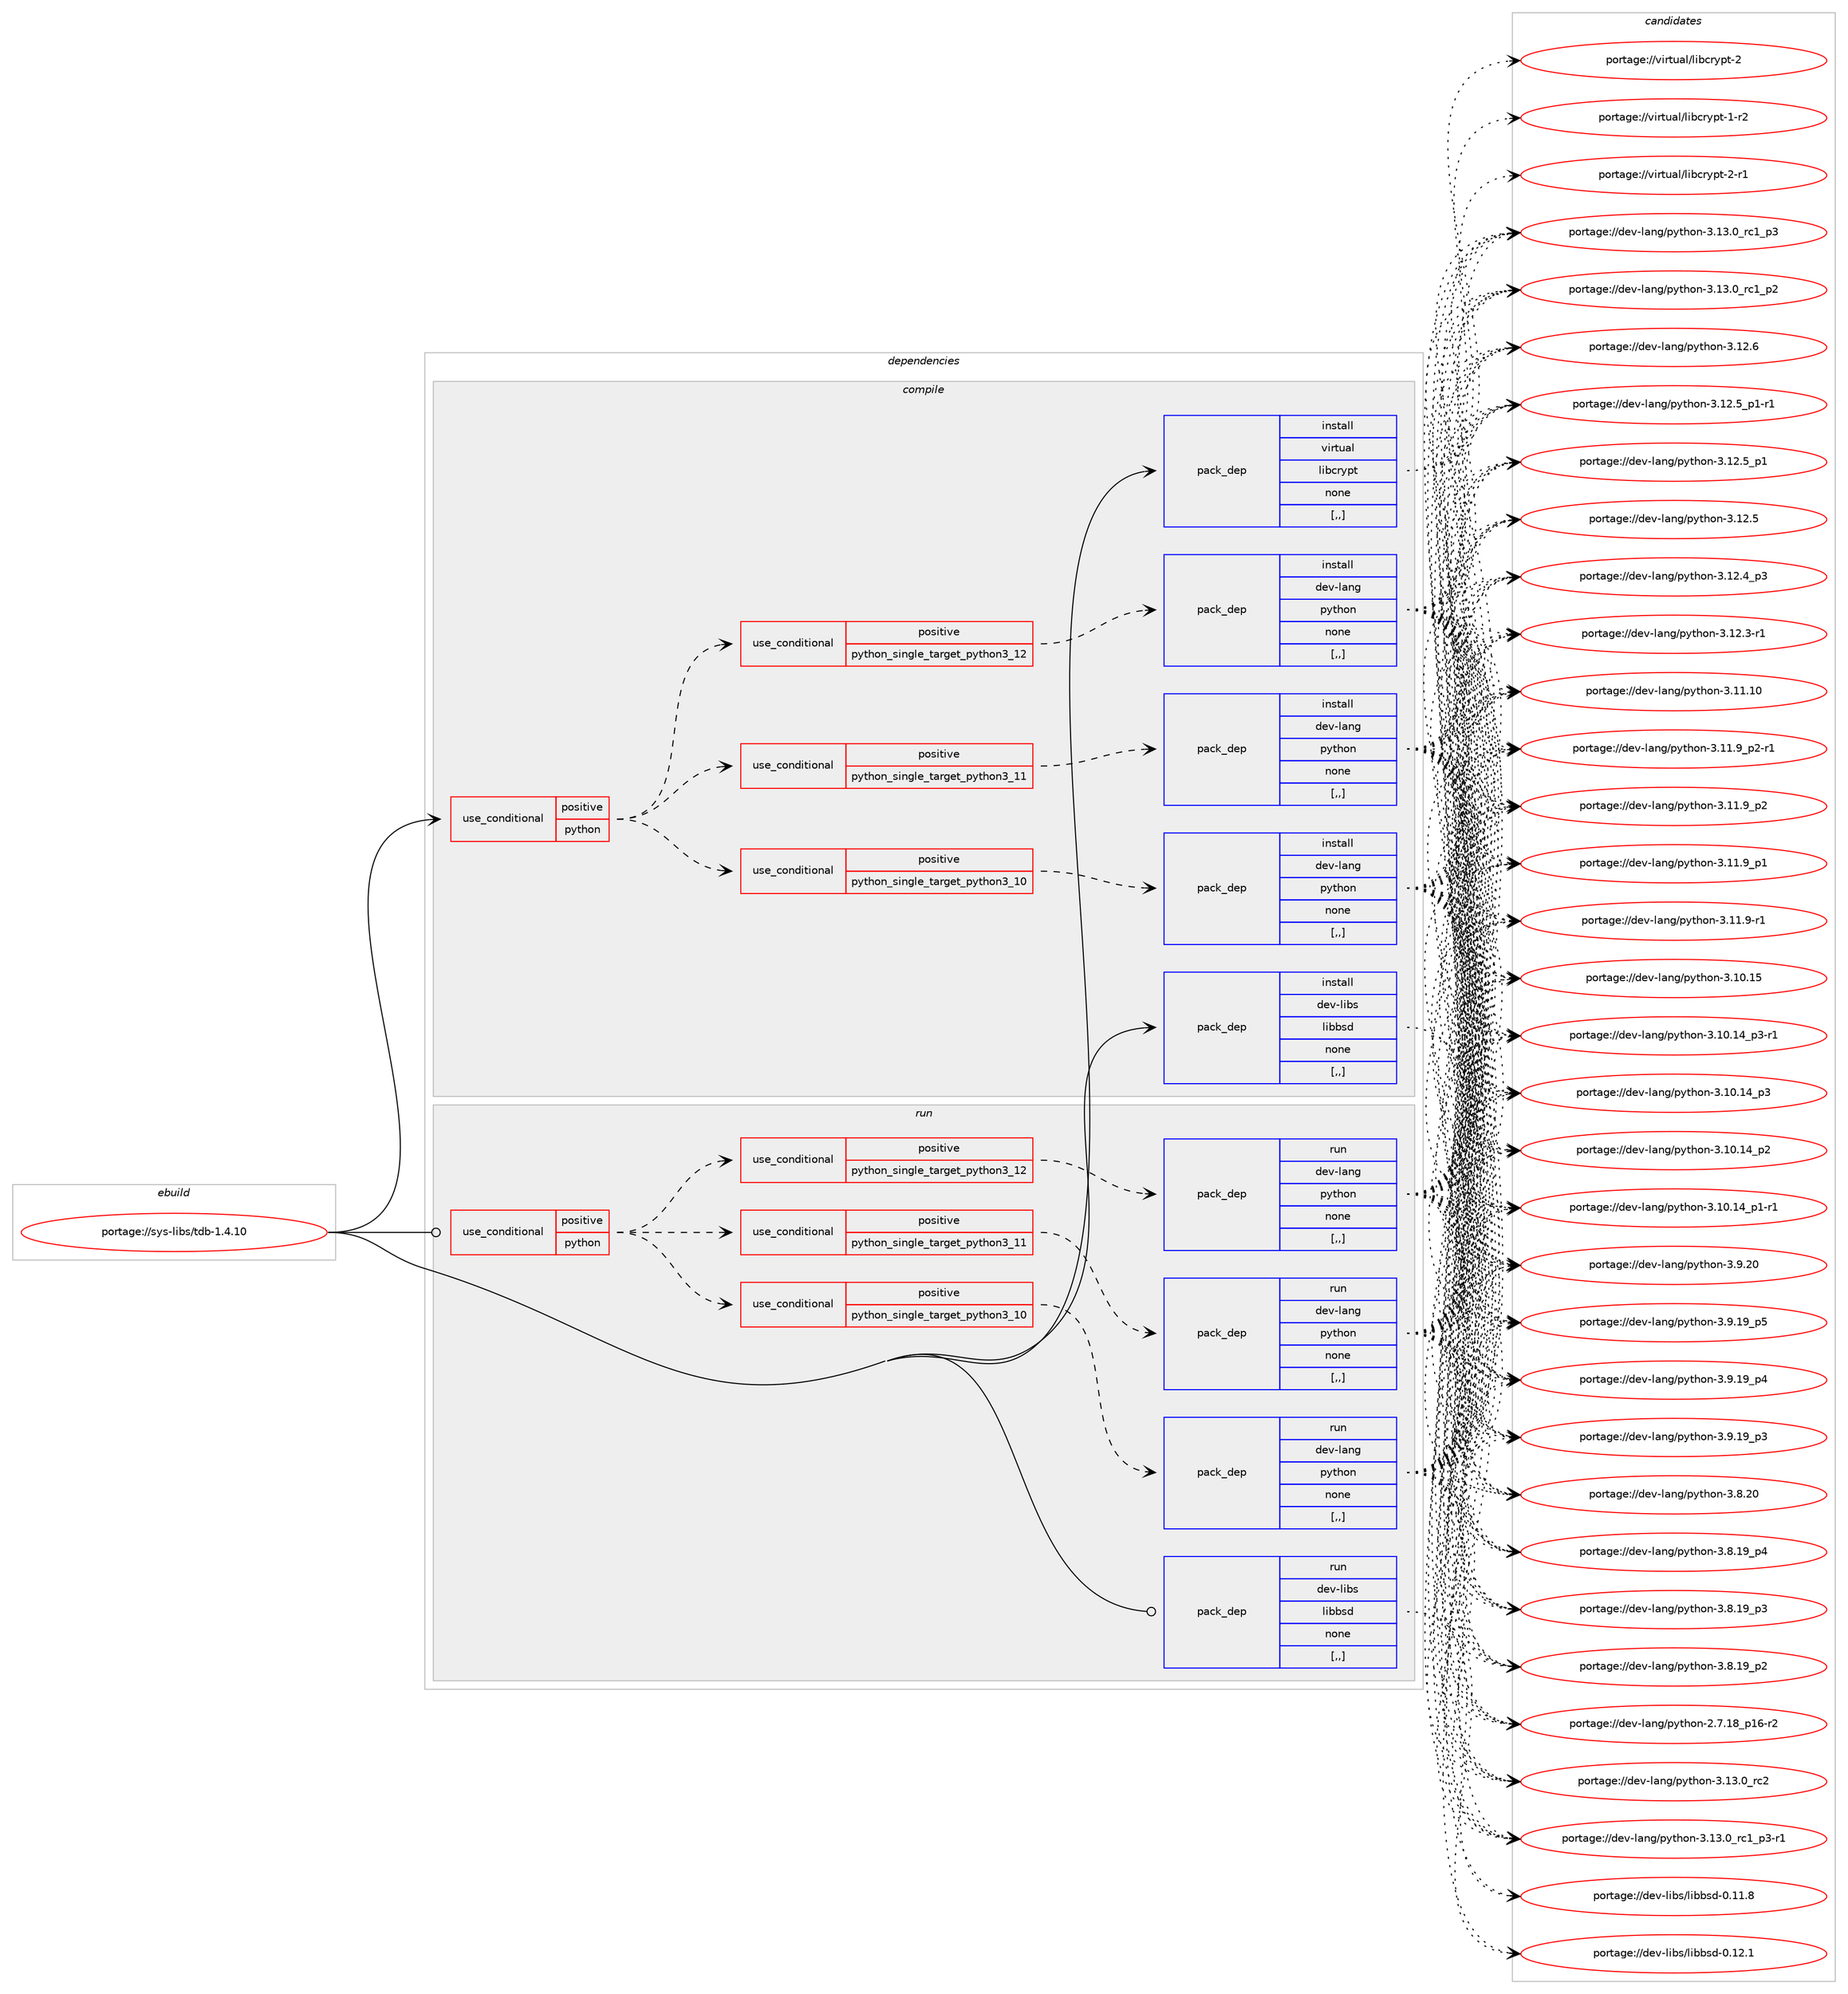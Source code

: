 digraph prolog {

# *************
# Graph options
# *************

newrank=true;
concentrate=true;
compound=true;
graph [rankdir=LR,fontname=Helvetica,fontsize=10,ranksep=1.5];#, ranksep=2.5, nodesep=0.2];
edge  [arrowhead=vee];
node  [fontname=Helvetica,fontsize=10];

# **********
# The ebuild
# **********

subgraph cluster_leftcol {
color=gray;
label=<<i>ebuild</i>>;
id [label="portage://sys-libs/tdb-1.4.10", color=red, width=4, href="../sys-libs/tdb-1.4.10.svg"];
}

# ****************
# The dependencies
# ****************

subgraph cluster_midcol {
color=gray;
label=<<i>dependencies</i>>;
subgraph cluster_compile {
fillcolor="#eeeeee";
style=filled;
label=<<i>compile</i>>;
subgraph cond11002 {
dependency29684 [label=<<TABLE BORDER="0" CELLBORDER="1" CELLSPACING="0" CELLPADDING="4"><TR><TD ROWSPAN="3" CELLPADDING="10">use_conditional</TD></TR><TR><TD>positive</TD></TR><TR><TD>python</TD></TR></TABLE>>, shape=none, color=red];
subgraph cond11003 {
dependency29685 [label=<<TABLE BORDER="0" CELLBORDER="1" CELLSPACING="0" CELLPADDING="4"><TR><TD ROWSPAN="3" CELLPADDING="10">use_conditional</TD></TR><TR><TD>positive</TD></TR><TR><TD>python_single_target_python3_10</TD></TR></TABLE>>, shape=none, color=red];
subgraph pack18588 {
dependency29686 [label=<<TABLE BORDER="0" CELLBORDER="1" CELLSPACING="0" CELLPADDING="4" WIDTH="220"><TR><TD ROWSPAN="6" CELLPADDING="30">pack_dep</TD></TR><TR><TD WIDTH="110">install</TD></TR><TR><TD>dev-lang</TD></TR><TR><TD>python</TD></TR><TR><TD>none</TD></TR><TR><TD>[,,]</TD></TR></TABLE>>, shape=none, color=blue];
}
dependency29685:e -> dependency29686:w [weight=20,style="dashed",arrowhead="vee"];
}
dependency29684:e -> dependency29685:w [weight=20,style="dashed",arrowhead="vee"];
subgraph cond11004 {
dependency29687 [label=<<TABLE BORDER="0" CELLBORDER="1" CELLSPACING="0" CELLPADDING="4"><TR><TD ROWSPAN="3" CELLPADDING="10">use_conditional</TD></TR><TR><TD>positive</TD></TR><TR><TD>python_single_target_python3_11</TD></TR></TABLE>>, shape=none, color=red];
subgraph pack18589 {
dependency29688 [label=<<TABLE BORDER="0" CELLBORDER="1" CELLSPACING="0" CELLPADDING="4" WIDTH="220"><TR><TD ROWSPAN="6" CELLPADDING="30">pack_dep</TD></TR><TR><TD WIDTH="110">install</TD></TR><TR><TD>dev-lang</TD></TR><TR><TD>python</TD></TR><TR><TD>none</TD></TR><TR><TD>[,,]</TD></TR></TABLE>>, shape=none, color=blue];
}
dependency29687:e -> dependency29688:w [weight=20,style="dashed",arrowhead="vee"];
}
dependency29684:e -> dependency29687:w [weight=20,style="dashed",arrowhead="vee"];
subgraph cond11005 {
dependency29689 [label=<<TABLE BORDER="0" CELLBORDER="1" CELLSPACING="0" CELLPADDING="4"><TR><TD ROWSPAN="3" CELLPADDING="10">use_conditional</TD></TR><TR><TD>positive</TD></TR><TR><TD>python_single_target_python3_12</TD></TR></TABLE>>, shape=none, color=red];
subgraph pack18590 {
dependency29690 [label=<<TABLE BORDER="0" CELLBORDER="1" CELLSPACING="0" CELLPADDING="4" WIDTH="220"><TR><TD ROWSPAN="6" CELLPADDING="30">pack_dep</TD></TR><TR><TD WIDTH="110">install</TD></TR><TR><TD>dev-lang</TD></TR><TR><TD>python</TD></TR><TR><TD>none</TD></TR><TR><TD>[,,]</TD></TR></TABLE>>, shape=none, color=blue];
}
dependency29689:e -> dependency29690:w [weight=20,style="dashed",arrowhead="vee"];
}
dependency29684:e -> dependency29689:w [weight=20,style="dashed",arrowhead="vee"];
}
id:e -> dependency29684:w [weight=20,style="solid",arrowhead="vee"];
subgraph pack18591 {
dependency29691 [label=<<TABLE BORDER="0" CELLBORDER="1" CELLSPACING="0" CELLPADDING="4" WIDTH="220"><TR><TD ROWSPAN="6" CELLPADDING="30">pack_dep</TD></TR><TR><TD WIDTH="110">install</TD></TR><TR><TD>dev-libs</TD></TR><TR><TD>libbsd</TD></TR><TR><TD>none</TD></TR><TR><TD>[,,]</TD></TR></TABLE>>, shape=none, color=blue];
}
id:e -> dependency29691:w [weight=20,style="solid",arrowhead="vee"];
subgraph pack18592 {
dependency29692 [label=<<TABLE BORDER="0" CELLBORDER="1" CELLSPACING="0" CELLPADDING="4" WIDTH="220"><TR><TD ROWSPAN="6" CELLPADDING="30">pack_dep</TD></TR><TR><TD WIDTH="110">install</TD></TR><TR><TD>virtual</TD></TR><TR><TD>libcrypt</TD></TR><TR><TD>none</TD></TR><TR><TD>[,,]</TD></TR></TABLE>>, shape=none, color=blue];
}
id:e -> dependency29692:w [weight=20,style="solid",arrowhead="vee"];
}
subgraph cluster_compileandrun {
fillcolor="#eeeeee";
style=filled;
label=<<i>compile and run</i>>;
}
subgraph cluster_run {
fillcolor="#eeeeee";
style=filled;
label=<<i>run</i>>;
subgraph cond11006 {
dependency29693 [label=<<TABLE BORDER="0" CELLBORDER="1" CELLSPACING="0" CELLPADDING="4"><TR><TD ROWSPAN="3" CELLPADDING="10">use_conditional</TD></TR><TR><TD>positive</TD></TR><TR><TD>python</TD></TR></TABLE>>, shape=none, color=red];
subgraph cond11007 {
dependency29694 [label=<<TABLE BORDER="0" CELLBORDER="1" CELLSPACING="0" CELLPADDING="4"><TR><TD ROWSPAN="3" CELLPADDING="10">use_conditional</TD></TR><TR><TD>positive</TD></TR><TR><TD>python_single_target_python3_10</TD></TR></TABLE>>, shape=none, color=red];
subgraph pack18593 {
dependency29695 [label=<<TABLE BORDER="0" CELLBORDER="1" CELLSPACING="0" CELLPADDING="4" WIDTH="220"><TR><TD ROWSPAN="6" CELLPADDING="30">pack_dep</TD></TR><TR><TD WIDTH="110">run</TD></TR><TR><TD>dev-lang</TD></TR><TR><TD>python</TD></TR><TR><TD>none</TD></TR><TR><TD>[,,]</TD></TR></TABLE>>, shape=none, color=blue];
}
dependency29694:e -> dependency29695:w [weight=20,style="dashed",arrowhead="vee"];
}
dependency29693:e -> dependency29694:w [weight=20,style="dashed",arrowhead="vee"];
subgraph cond11008 {
dependency29696 [label=<<TABLE BORDER="0" CELLBORDER="1" CELLSPACING="0" CELLPADDING="4"><TR><TD ROWSPAN="3" CELLPADDING="10">use_conditional</TD></TR><TR><TD>positive</TD></TR><TR><TD>python_single_target_python3_11</TD></TR></TABLE>>, shape=none, color=red];
subgraph pack18594 {
dependency29697 [label=<<TABLE BORDER="0" CELLBORDER="1" CELLSPACING="0" CELLPADDING="4" WIDTH="220"><TR><TD ROWSPAN="6" CELLPADDING="30">pack_dep</TD></TR><TR><TD WIDTH="110">run</TD></TR><TR><TD>dev-lang</TD></TR><TR><TD>python</TD></TR><TR><TD>none</TD></TR><TR><TD>[,,]</TD></TR></TABLE>>, shape=none, color=blue];
}
dependency29696:e -> dependency29697:w [weight=20,style="dashed",arrowhead="vee"];
}
dependency29693:e -> dependency29696:w [weight=20,style="dashed",arrowhead="vee"];
subgraph cond11009 {
dependency29698 [label=<<TABLE BORDER="0" CELLBORDER="1" CELLSPACING="0" CELLPADDING="4"><TR><TD ROWSPAN="3" CELLPADDING="10">use_conditional</TD></TR><TR><TD>positive</TD></TR><TR><TD>python_single_target_python3_12</TD></TR></TABLE>>, shape=none, color=red];
subgraph pack18595 {
dependency29699 [label=<<TABLE BORDER="0" CELLBORDER="1" CELLSPACING="0" CELLPADDING="4" WIDTH="220"><TR><TD ROWSPAN="6" CELLPADDING="30">pack_dep</TD></TR><TR><TD WIDTH="110">run</TD></TR><TR><TD>dev-lang</TD></TR><TR><TD>python</TD></TR><TR><TD>none</TD></TR><TR><TD>[,,]</TD></TR></TABLE>>, shape=none, color=blue];
}
dependency29698:e -> dependency29699:w [weight=20,style="dashed",arrowhead="vee"];
}
dependency29693:e -> dependency29698:w [weight=20,style="dashed",arrowhead="vee"];
}
id:e -> dependency29693:w [weight=20,style="solid",arrowhead="odot"];
subgraph pack18596 {
dependency29700 [label=<<TABLE BORDER="0" CELLBORDER="1" CELLSPACING="0" CELLPADDING="4" WIDTH="220"><TR><TD ROWSPAN="6" CELLPADDING="30">pack_dep</TD></TR><TR><TD WIDTH="110">run</TD></TR><TR><TD>dev-libs</TD></TR><TR><TD>libbsd</TD></TR><TR><TD>none</TD></TR><TR><TD>[,,]</TD></TR></TABLE>>, shape=none, color=blue];
}
id:e -> dependency29700:w [weight=20,style="solid",arrowhead="odot"];
}
}

# **************
# The candidates
# **************

subgraph cluster_choices {
rank=same;
color=gray;
label=<<i>candidates</i>>;

subgraph choice18588 {
color=black;
nodesep=1;
choice10010111845108971101034711212111610411111045514649514648951149950 [label="portage://dev-lang/python-3.13.0_rc2", color=red, width=4,href="../dev-lang/python-3.13.0_rc2.svg"];
choice1001011184510897110103471121211161041111104551464951464895114994995112514511449 [label="portage://dev-lang/python-3.13.0_rc1_p3-r1", color=red, width=4,href="../dev-lang/python-3.13.0_rc1_p3-r1.svg"];
choice100101118451089711010347112121116104111110455146495146489511499499511251 [label="portage://dev-lang/python-3.13.0_rc1_p3", color=red, width=4,href="../dev-lang/python-3.13.0_rc1_p3.svg"];
choice100101118451089711010347112121116104111110455146495146489511499499511250 [label="portage://dev-lang/python-3.13.0_rc1_p2", color=red, width=4,href="../dev-lang/python-3.13.0_rc1_p2.svg"];
choice10010111845108971101034711212111610411111045514649504654 [label="portage://dev-lang/python-3.12.6", color=red, width=4,href="../dev-lang/python-3.12.6.svg"];
choice1001011184510897110103471121211161041111104551464950465395112494511449 [label="portage://dev-lang/python-3.12.5_p1-r1", color=red, width=4,href="../dev-lang/python-3.12.5_p1-r1.svg"];
choice100101118451089711010347112121116104111110455146495046539511249 [label="portage://dev-lang/python-3.12.5_p1", color=red, width=4,href="../dev-lang/python-3.12.5_p1.svg"];
choice10010111845108971101034711212111610411111045514649504653 [label="portage://dev-lang/python-3.12.5", color=red, width=4,href="../dev-lang/python-3.12.5.svg"];
choice100101118451089711010347112121116104111110455146495046529511251 [label="portage://dev-lang/python-3.12.4_p3", color=red, width=4,href="../dev-lang/python-3.12.4_p3.svg"];
choice100101118451089711010347112121116104111110455146495046514511449 [label="portage://dev-lang/python-3.12.3-r1", color=red, width=4,href="../dev-lang/python-3.12.3-r1.svg"];
choice1001011184510897110103471121211161041111104551464949464948 [label="portage://dev-lang/python-3.11.10", color=red, width=4,href="../dev-lang/python-3.11.10.svg"];
choice1001011184510897110103471121211161041111104551464949465795112504511449 [label="portage://dev-lang/python-3.11.9_p2-r1", color=red, width=4,href="../dev-lang/python-3.11.9_p2-r1.svg"];
choice100101118451089711010347112121116104111110455146494946579511250 [label="portage://dev-lang/python-3.11.9_p2", color=red, width=4,href="../dev-lang/python-3.11.9_p2.svg"];
choice100101118451089711010347112121116104111110455146494946579511249 [label="portage://dev-lang/python-3.11.9_p1", color=red, width=4,href="../dev-lang/python-3.11.9_p1.svg"];
choice100101118451089711010347112121116104111110455146494946574511449 [label="portage://dev-lang/python-3.11.9-r1", color=red, width=4,href="../dev-lang/python-3.11.9-r1.svg"];
choice1001011184510897110103471121211161041111104551464948464953 [label="portage://dev-lang/python-3.10.15", color=red, width=4,href="../dev-lang/python-3.10.15.svg"];
choice100101118451089711010347112121116104111110455146494846495295112514511449 [label="portage://dev-lang/python-3.10.14_p3-r1", color=red, width=4,href="../dev-lang/python-3.10.14_p3-r1.svg"];
choice10010111845108971101034711212111610411111045514649484649529511251 [label="portage://dev-lang/python-3.10.14_p3", color=red, width=4,href="../dev-lang/python-3.10.14_p3.svg"];
choice10010111845108971101034711212111610411111045514649484649529511250 [label="portage://dev-lang/python-3.10.14_p2", color=red, width=4,href="../dev-lang/python-3.10.14_p2.svg"];
choice100101118451089711010347112121116104111110455146494846495295112494511449 [label="portage://dev-lang/python-3.10.14_p1-r1", color=red, width=4,href="../dev-lang/python-3.10.14_p1-r1.svg"];
choice10010111845108971101034711212111610411111045514657465048 [label="portage://dev-lang/python-3.9.20", color=red, width=4,href="../dev-lang/python-3.9.20.svg"];
choice100101118451089711010347112121116104111110455146574649579511253 [label="portage://dev-lang/python-3.9.19_p5", color=red, width=4,href="../dev-lang/python-3.9.19_p5.svg"];
choice100101118451089711010347112121116104111110455146574649579511252 [label="portage://dev-lang/python-3.9.19_p4", color=red, width=4,href="../dev-lang/python-3.9.19_p4.svg"];
choice100101118451089711010347112121116104111110455146574649579511251 [label="portage://dev-lang/python-3.9.19_p3", color=red, width=4,href="../dev-lang/python-3.9.19_p3.svg"];
choice10010111845108971101034711212111610411111045514656465048 [label="portage://dev-lang/python-3.8.20", color=red, width=4,href="../dev-lang/python-3.8.20.svg"];
choice100101118451089711010347112121116104111110455146564649579511252 [label="portage://dev-lang/python-3.8.19_p4", color=red, width=4,href="../dev-lang/python-3.8.19_p4.svg"];
choice100101118451089711010347112121116104111110455146564649579511251 [label="portage://dev-lang/python-3.8.19_p3", color=red, width=4,href="../dev-lang/python-3.8.19_p3.svg"];
choice100101118451089711010347112121116104111110455146564649579511250 [label="portage://dev-lang/python-3.8.19_p2", color=red, width=4,href="../dev-lang/python-3.8.19_p2.svg"];
choice100101118451089711010347112121116104111110455046554649569511249544511450 [label="portage://dev-lang/python-2.7.18_p16-r2", color=red, width=4,href="../dev-lang/python-2.7.18_p16-r2.svg"];
dependency29686:e -> choice10010111845108971101034711212111610411111045514649514648951149950:w [style=dotted,weight="100"];
dependency29686:e -> choice1001011184510897110103471121211161041111104551464951464895114994995112514511449:w [style=dotted,weight="100"];
dependency29686:e -> choice100101118451089711010347112121116104111110455146495146489511499499511251:w [style=dotted,weight="100"];
dependency29686:e -> choice100101118451089711010347112121116104111110455146495146489511499499511250:w [style=dotted,weight="100"];
dependency29686:e -> choice10010111845108971101034711212111610411111045514649504654:w [style=dotted,weight="100"];
dependency29686:e -> choice1001011184510897110103471121211161041111104551464950465395112494511449:w [style=dotted,weight="100"];
dependency29686:e -> choice100101118451089711010347112121116104111110455146495046539511249:w [style=dotted,weight="100"];
dependency29686:e -> choice10010111845108971101034711212111610411111045514649504653:w [style=dotted,weight="100"];
dependency29686:e -> choice100101118451089711010347112121116104111110455146495046529511251:w [style=dotted,weight="100"];
dependency29686:e -> choice100101118451089711010347112121116104111110455146495046514511449:w [style=dotted,weight="100"];
dependency29686:e -> choice1001011184510897110103471121211161041111104551464949464948:w [style=dotted,weight="100"];
dependency29686:e -> choice1001011184510897110103471121211161041111104551464949465795112504511449:w [style=dotted,weight="100"];
dependency29686:e -> choice100101118451089711010347112121116104111110455146494946579511250:w [style=dotted,weight="100"];
dependency29686:e -> choice100101118451089711010347112121116104111110455146494946579511249:w [style=dotted,weight="100"];
dependency29686:e -> choice100101118451089711010347112121116104111110455146494946574511449:w [style=dotted,weight="100"];
dependency29686:e -> choice1001011184510897110103471121211161041111104551464948464953:w [style=dotted,weight="100"];
dependency29686:e -> choice100101118451089711010347112121116104111110455146494846495295112514511449:w [style=dotted,weight="100"];
dependency29686:e -> choice10010111845108971101034711212111610411111045514649484649529511251:w [style=dotted,weight="100"];
dependency29686:e -> choice10010111845108971101034711212111610411111045514649484649529511250:w [style=dotted,weight="100"];
dependency29686:e -> choice100101118451089711010347112121116104111110455146494846495295112494511449:w [style=dotted,weight="100"];
dependency29686:e -> choice10010111845108971101034711212111610411111045514657465048:w [style=dotted,weight="100"];
dependency29686:e -> choice100101118451089711010347112121116104111110455146574649579511253:w [style=dotted,weight="100"];
dependency29686:e -> choice100101118451089711010347112121116104111110455146574649579511252:w [style=dotted,weight="100"];
dependency29686:e -> choice100101118451089711010347112121116104111110455146574649579511251:w [style=dotted,weight="100"];
dependency29686:e -> choice10010111845108971101034711212111610411111045514656465048:w [style=dotted,weight="100"];
dependency29686:e -> choice100101118451089711010347112121116104111110455146564649579511252:w [style=dotted,weight="100"];
dependency29686:e -> choice100101118451089711010347112121116104111110455146564649579511251:w [style=dotted,weight="100"];
dependency29686:e -> choice100101118451089711010347112121116104111110455146564649579511250:w [style=dotted,weight="100"];
dependency29686:e -> choice100101118451089711010347112121116104111110455046554649569511249544511450:w [style=dotted,weight="100"];
}
subgraph choice18589 {
color=black;
nodesep=1;
choice10010111845108971101034711212111610411111045514649514648951149950 [label="portage://dev-lang/python-3.13.0_rc2", color=red, width=4,href="../dev-lang/python-3.13.0_rc2.svg"];
choice1001011184510897110103471121211161041111104551464951464895114994995112514511449 [label="portage://dev-lang/python-3.13.0_rc1_p3-r1", color=red, width=4,href="../dev-lang/python-3.13.0_rc1_p3-r1.svg"];
choice100101118451089711010347112121116104111110455146495146489511499499511251 [label="portage://dev-lang/python-3.13.0_rc1_p3", color=red, width=4,href="../dev-lang/python-3.13.0_rc1_p3.svg"];
choice100101118451089711010347112121116104111110455146495146489511499499511250 [label="portage://dev-lang/python-3.13.0_rc1_p2", color=red, width=4,href="../dev-lang/python-3.13.0_rc1_p2.svg"];
choice10010111845108971101034711212111610411111045514649504654 [label="portage://dev-lang/python-3.12.6", color=red, width=4,href="../dev-lang/python-3.12.6.svg"];
choice1001011184510897110103471121211161041111104551464950465395112494511449 [label="portage://dev-lang/python-3.12.5_p1-r1", color=red, width=4,href="../dev-lang/python-3.12.5_p1-r1.svg"];
choice100101118451089711010347112121116104111110455146495046539511249 [label="portage://dev-lang/python-3.12.5_p1", color=red, width=4,href="../dev-lang/python-3.12.5_p1.svg"];
choice10010111845108971101034711212111610411111045514649504653 [label="portage://dev-lang/python-3.12.5", color=red, width=4,href="../dev-lang/python-3.12.5.svg"];
choice100101118451089711010347112121116104111110455146495046529511251 [label="portage://dev-lang/python-3.12.4_p3", color=red, width=4,href="../dev-lang/python-3.12.4_p3.svg"];
choice100101118451089711010347112121116104111110455146495046514511449 [label="portage://dev-lang/python-3.12.3-r1", color=red, width=4,href="../dev-lang/python-3.12.3-r1.svg"];
choice1001011184510897110103471121211161041111104551464949464948 [label="portage://dev-lang/python-3.11.10", color=red, width=4,href="../dev-lang/python-3.11.10.svg"];
choice1001011184510897110103471121211161041111104551464949465795112504511449 [label="portage://dev-lang/python-3.11.9_p2-r1", color=red, width=4,href="../dev-lang/python-3.11.9_p2-r1.svg"];
choice100101118451089711010347112121116104111110455146494946579511250 [label="portage://dev-lang/python-3.11.9_p2", color=red, width=4,href="../dev-lang/python-3.11.9_p2.svg"];
choice100101118451089711010347112121116104111110455146494946579511249 [label="portage://dev-lang/python-3.11.9_p1", color=red, width=4,href="../dev-lang/python-3.11.9_p1.svg"];
choice100101118451089711010347112121116104111110455146494946574511449 [label="portage://dev-lang/python-3.11.9-r1", color=red, width=4,href="../dev-lang/python-3.11.9-r1.svg"];
choice1001011184510897110103471121211161041111104551464948464953 [label="portage://dev-lang/python-3.10.15", color=red, width=4,href="../dev-lang/python-3.10.15.svg"];
choice100101118451089711010347112121116104111110455146494846495295112514511449 [label="portage://dev-lang/python-3.10.14_p3-r1", color=red, width=4,href="../dev-lang/python-3.10.14_p3-r1.svg"];
choice10010111845108971101034711212111610411111045514649484649529511251 [label="portage://dev-lang/python-3.10.14_p3", color=red, width=4,href="../dev-lang/python-3.10.14_p3.svg"];
choice10010111845108971101034711212111610411111045514649484649529511250 [label="portage://dev-lang/python-3.10.14_p2", color=red, width=4,href="../dev-lang/python-3.10.14_p2.svg"];
choice100101118451089711010347112121116104111110455146494846495295112494511449 [label="portage://dev-lang/python-3.10.14_p1-r1", color=red, width=4,href="../dev-lang/python-3.10.14_p1-r1.svg"];
choice10010111845108971101034711212111610411111045514657465048 [label="portage://dev-lang/python-3.9.20", color=red, width=4,href="../dev-lang/python-3.9.20.svg"];
choice100101118451089711010347112121116104111110455146574649579511253 [label="portage://dev-lang/python-3.9.19_p5", color=red, width=4,href="../dev-lang/python-3.9.19_p5.svg"];
choice100101118451089711010347112121116104111110455146574649579511252 [label="portage://dev-lang/python-3.9.19_p4", color=red, width=4,href="../dev-lang/python-3.9.19_p4.svg"];
choice100101118451089711010347112121116104111110455146574649579511251 [label="portage://dev-lang/python-3.9.19_p3", color=red, width=4,href="../dev-lang/python-3.9.19_p3.svg"];
choice10010111845108971101034711212111610411111045514656465048 [label="portage://dev-lang/python-3.8.20", color=red, width=4,href="../dev-lang/python-3.8.20.svg"];
choice100101118451089711010347112121116104111110455146564649579511252 [label="portage://dev-lang/python-3.8.19_p4", color=red, width=4,href="../dev-lang/python-3.8.19_p4.svg"];
choice100101118451089711010347112121116104111110455146564649579511251 [label="portage://dev-lang/python-3.8.19_p3", color=red, width=4,href="../dev-lang/python-3.8.19_p3.svg"];
choice100101118451089711010347112121116104111110455146564649579511250 [label="portage://dev-lang/python-3.8.19_p2", color=red, width=4,href="../dev-lang/python-3.8.19_p2.svg"];
choice100101118451089711010347112121116104111110455046554649569511249544511450 [label="portage://dev-lang/python-2.7.18_p16-r2", color=red, width=4,href="../dev-lang/python-2.7.18_p16-r2.svg"];
dependency29688:e -> choice10010111845108971101034711212111610411111045514649514648951149950:w [style=dotted,weight="100"];
dependency29688:e -> choice1001011184510897110103471121211161041111104551464951464895114994995112514511449:w [style=dotted,weight="100"];
dependency29688:e -> choice100101118451089711010347112121116104111110455146495146489511499499511251:w [style=dotted,weight="100"];
dependency29688:e -> choice100101118451089711010347112121116104111110455146495146489511499499511250:w [style=dotted,weight="100"];
dependency29688:e -> choice10010111845108971101034711212111610411111045514649504654:w [style=dotted,weight="100"];
dependency29688:e -> choice1001011184510897110103471121211161041111104551464950465395112494511449:w [style=dotted,weight="100"];
dependency29688:e -> choice100101118451089711010347112121116104111110455146495046539511249:w [style=dotted,weight="100"];
dependency29688:e -> choice10010111845108971101034711212111610411111045514649504653:w [style=dotted,weight="100"];
dependency29688:e -> choice100101118451089711010347112121116104111110455146495046529511251:w [style=dotted,weight="100"];
dependency29688:e -> choice100101118451089711010347112121116104111110455146495046514511449:w [style=dotted,weight="100"];
dependency29688:e -> choice1001011184510897110103471121211161041111104551464949464948:w [style=dotted,weight="100"];
dependency29688:e -> choice1001011184510897110103471121211161041111104551464949465795112504511449:w [style=dotted,weight="100"];
dependency29688:e -> choice100101118451089711010347112121116104111110455146494946579511250:w [style=dotted,weight="100"];
dependency29688:e -> choice100101118451089711010347112121116104111110455146494946579511249:w [style=dotted,weight="100"];
dependency29688:e -> choice100101118451089711010347112121116104111110455146494946574511449:w [style=dotted,weight="100"];
dependency29688:e -> choice1001011184510897110103471121211161041111104551464948464953:w [style=dotted,weight="100"];
dependency29688:e -> choice100101118451089711010347112121116104111110455146494846495295112514511449:w [style=dotted,weight="100"];
dependency29688:e -> choice10010111845108971101034711212111610411111045514649484649529511251:w [style=dotted,weight="100"];
dependency29688:e -> choice10010111845108971101034711212111610411111045514649484649529511250:w [style=dotted,weight="100"];
dependency29688:e -> choice100101118451089711010347112121116104111110455146494846495295112494511449:w [style=dotted,weight="100"];
dependency29688:e -> choice10010111845108971101034711212111610411111045514657465048:w [style=dotted,weight="100"];
dependency29688:e -> choice100101118451089711010347112121116104111110455146574649579511253:w [style=dotted,weight="100"];
dependency29688:e -> choice100101118451089711010347112121116104111110455146574649579511252:w [style=dotted,weight="100"];
dependency29688:e -> choice100101118451089711010347112121116104111110455146574649579511251:w [style=dotted,weight="100"];
dependency29688:e -> choice10010111845108971101034711212111610411111045514656465048:w [style=dotted,weight="100"];
dependency29688:e -> choice100101118451089711010347112121116104111110455146564649579511252:w [style=dotted,weight="100"];
dependency29688:e -> choice100101118451089711010347112121116104111110455146564649579511251:w [style=dotted,weight="100"];
dependency29688:e -> choice100101118451089711010347112121116104111110455146564649579511250:w [style=dotted,weight="100"];
dependency29688:e -> choice100101118451089711010347112121116104111110455046554649569511249544511450:w [style=dotted,weight="100"];
}
subgraph choice18590 {
color=black;
nodesep=1;
choice10010111845108971101034711212111610411111045514649514648951149950 [label="portage://dev-lang/python-3.13.0_rc2", color=red, width=4,href="../dev-lang/python-3.13.0_rc2.svg"];
choice1001011184510897110103471121211161041111104551464951464895114994995112514511449 [label="portage://dev-lang/python-3.13.0_rc1_p3-r1", color=red, width=4,href="../dev-lang/python-3.13.0_rc1_p3-r1.svg"];
choice100101118451089711010347112121116104111110455146495146489511499499511251 [label="portage://dev-lang/python-3.13.0_rc1_p3", color=red, width=4,href="../dev-lang/python-3.13.0_rc1_p3.svg"];
choice100101118451089711010347112121116104111110455146495146489511499499511250 [label="portage://dev-lang/python-3.13.0_rc1_p2", color=red, width=4,href="../dev-lang/python-3.13.0_rc1_p2.svg"];
choice10010111845108971101034711212111610411111045514649504654 [label="portage://dev-lang/python-3.12.6", color=red, width=4,href="../dev-lang/python-3.12.6.svg"];
choice1001011184510897110103471121211161041111104551464950465395112494511449 [label="portage://dev-lang/python-3.12.5_p1-r1", color=red, width=4,href="../dev-lang/python-3.12.5_p1-r1.svg"];
choice100101118451089711010347112121116104111110455146495046539511249 [label="portage://dev-lang/python-3.12.5_p1", color=red, width=4,href="../dev-lang/python-3.12.5_p1.svg"];
choice10010111845108971101034711212111610411111045514649504653 [label="portage://dev-lang/python-3.12.5", color=red, width=4,href="../dev-lang/python-3.12.5.svg"];
choice100101118451089711010347112121116104111110455146495046529511251 [label="portage://dev-lang/python-3.12.4_p3", color=red, width=4,href="../dev-lang/python-3.12.4_p3.svg"];
choice100101118451089711010347112121116104111110455146495046514511449 [label="portage://dev-lang/python-3.12.3-r1", color=red, width=4,href="../dev-lang/python-3.12.3-r1.svg"];
choice1001011184510897110103471121211161041111104551464949464948 [label="portage://dev-lang/python-3.11.10", color=red, width=4,href="../dev-lang/python-3.11.10.svg"];
choice1001011184510897110103471121211161041111104551464949465795112504511449 [label="portage://dev-lang/python-3.11.9_p2-r1", color=red, width=4,href="../dev-lang/python-3.11.9_p2-r1.svg"];
choice100101118451089711010347112121116104111110455146494946579511250 [label="portage://dev-lang/python-3.11.9_p2", color=red, width=4,href="../dev-lang/python-3.11.9_p2.svg"];
choice100101118451089711010347112121116104111110455146494946579511249 [label="portage://dev-lang/python-3.11.9_p1", color=red, width=4,href="../dev-lang/python-3.11.9_p1.svg"];
choice100101118451089711010347112121116104111110455146494946574511449 [label="portage://dev-lang/python-3.11.9-r1", color=red, width=4,href="../dev-lang/python-3.11.9-r1.svg"];
choice1001011184510897110103471121211161041111104551464948464953 [label="portage://dev-lang/python-3.10.15", color=red, width=4,href="../dev-lang/python-3.10.15.svg"];
choice100101118451089711010347112121116104111110455146494846495295112514511449 [label="portage://dev-lang/python-3.10.14_p3-r1", color=red, width=4,href="../dev-lang/python-3.10.14_p3-r1.svg"];
choice10010111845108971101034711212111610411111045514649484649529511251 [label="portage://dev-lang/python-3.10.14_p3", color=red, width=4,href="../dev-lang/python-3.10.14_p3.svg"];
choice10010111845108971101034711212111610411111045514649484649529511250 [label="portage://dev-lang/python-3.10.14_p2", color=red, width=4,href="../dev-lang/python-3.10.14_p2.svg"];
choice100101118451089711010347112121116104111110455146494846495295112494511449 [label="portage://dev-lang/python-3.10.14_p1-r1", color=red, width=4,href="../dev-lang/python-3.10.14_p1-r1.svg"];
choice10010111845108971101034711212111610411111045514657465048 [label="portage://dev-lang/python-3.9.20", color=red, width=4,href="../dev-lang/python-3.9.20.svg"];
choice100101118451089711010347112121116104111110455146574649579511253 [label="portage://dev-lang/python-3.9.19_p5", color=red, width=4,href="../dev-lang/python-3.9.19_p5.svg"];
choice100101118451089711010347112121116104111110455146574649579511252 [label="portage://dev-lang/python-3.9.19_p4", color=red, width=4,href="../dev-lang/python-3.9.19_p4.svg"];
choice100101118451089711010347112121116104111110455146574649579511251 [label="portage://dev-lang/python-3.9.19_p3", color=red, width=4,href="../dev-lang/python-3.9.19_p3.svg"];
choice10010111845108971101034711212111610411111045514656465048 [label="portage://dev-lang/python-3.8.20", color=red, width=4,href="../dev-lang/python-3.8.20.svg"];
choice100101118451089711010347112121116104111110455146564649579511252 [label="portage://dev-lang/python-3.8.19_p4", color=red, width=4,href="../dev-lang/python-3.8.19_p4.svg"];
choice100101118451089711010347112121116104111110455146564649579511251 [label="portage://dev-lang/python-3.8.19_p3", color=red, width=4,href="../dev-lang/python-3.8.19_p3.svg"];
choice100101118451089711010347112121116104111110455146564649579511250 [label="portage://dev-lang/python-3.8.19_p2", color=red, width=4,href="../dev-lang/python-3.8.19_p2.svg"];
choice100101118451089711010347112121116104111110455046554649569511249544511450 [label="portage://dev-lang/python-2.7.18_p16-r2", color=red, width=4,href="../dev-lang/python-2.7.18_p16-r2.svg"];
dependency29690:e -> choice10010111845108971101034711212111610411111045514649514648951149950:w [style=dotted,weight="100"];
dependency29690:e -> choice1001011184510897110103471121211161041111104551464951464895114994995112514511449:w [style=dotted,weight="100"];
dependency29690:e -> choice100101118451089711010347112121116104111110455146495146489511499499511251:w [style=dotted,weight="100"];
dependency29690:e -> choice100101118451089711010347112121116104111110455146495146489511499499511250:w [style=dotted,weight="100"];
dependency29690:e -> choice10010111845108971101034711212111610411111045514649504654:w [style=dotted,weight="100"];
dependency29690:e -> choice1001011184510897110103471121211161041111104551464950465395112494511449:w [style=dotted,weight="100"];
dependency29690:e -> choice100101118451089711010347112121116104111110455146495046539511249:w [style=dotted,weight="100"];
dependency29690:e -> choice10010111845108971101034711212111610411111045514649504653:w [style=dotted,weight="100"];
dependency29690:e -> choice100101118451089711010347112121116104111110455146495046529511251:w [style=dotted,weight="100"];
dependency29690:e -> choice100101118451089711010347112121116104111110455146495046514511449:w [style=dotted,weight="100"];
dependency29690:e -> choice1001011184510897110103471121211161041111104551464949464948:w [style=dotted,weight="100"];
dependency29690:e -> choice1001011184510897110103471121211161041111104551464949465795112504511449:w [style=dotted,weight="100"];
dependency29690:e -> choice100101118451089711010347112121116104111110455146494946579511250:w [style=dotted,weight="100"];
dependency29690:e -> choice100101118451089711010347112121116104111110455146494946579511249:w [style=dotted,weight="100"];
dependency29690:e -> choice100101118451089711010347112121116104111110455146494946574511449:w [style=dotted,weight="100"];
dependency29690:e -> choice1001011184510897110103471121211161041111104551464948464953:w [style=dotted,weight="100"];
dependency29690:e -> choice100101118451089711010347112121116104111110455146494846495295112514511449:w [style=dotted,weight="100"];
dependency29690:e -> choice10010111845108971101034711212111610411111045514649484649529511251:w [style=dotted,weight="100"];
dependency29690:e -> choice10010111845108971101034711212111610411111045514649484649529511250:w [style=dotted,weight="100"];
dependency29690:e -> choice100101118451089711010347112121116104111110455146494846495295112494511449:w [style=dotted,weight="100"];
dependency29690:e -> choice10010111845108971101034711212111610411111045514657465048:w [style=dotted,weight="100"];
dependency29690:e -> choice100101118451089711010347112121116104111110455146574649579511253:w [style=dotted,weight="100"];
dependency29690:e -> choice100101118451089711010347112121116104111110455146574649579511252:w [style=dotted,weight="100"];
dependency29690:e -> choice100101118451089711010347112121116104111110455146574649579511251:w [style=dotted,weight="100"];
dependency29690:e -> choice10010111845108971101034711212111610411111045514656465048:w [style=dotted,weight="100"];
dependency29690:e -> choice100101118451089711010347112121116104111110455146564649579511252:w [style=dotted,weight="100"];
dependency29690:e -> choice100101118451089711010347112121116104111110455146564649579511251:w [style=dotted,weight="100"];
dependency29690:e -> choice100101118451089711010347112121116104111110455146564649579511250:w [style=dotted,weight="100"];
dependency29690:e -> choice100101118451089711010347112121116104111110455046554649569511249544511450:w [style=dotted,weight="100"];
}
subgraph choice18591 {
color=black;
nodesep=1;
choice100101118451081059811547108105989811510045484649504649 [label="portage://dev-libs/libbsd-0.12.1", color=red, width=4,href="../dev-libs/libbsd-0.12.1.svg"];
choice100101118451081059811547108105989811510045484649494656 [label="portage://dev-libs/libbsd-0.11.8", color=red, width=4,href="../dev-libs/libbsd-0.11.8.svg"];
dependency29691:e -> choice100101118451081059811547108105989811510045484649504649:w [style=dotted,weight="100"];
dependency29691:e -> choice100101118451081059811547108105989811510045484649494656:w [style=dotted,weight="100"];
}
subgraph choice18592 {
color=black;
nodesep=1;
choice1181051141161179710847108105989911412111211645504511449 [label="portage://virtual/libcrypt-2-r1", color=red, width=4,href="../virtual/libcrypt-2-r1.svg"];
choice118105114116117971084710810598991141211121164550 [label="portage://virtual/libcrypt-2", color=red, width=4,href="../virtual/libcrypt-2.svg"];
choice1181051141161179710847108105989911412111211645494511450 [label="portage://virtual/libcrypt-1-r2", color=red, width=4,href="../virtual/libcrypt-1-r2.svg"];
dependency29692:e -> choice1181051141161179710847108105989911412111211645504511449:w [style=dotted,weight="100"];
dependency29692:e -> choice118105114116117971084710810598991141211121164550:w [style=dotted,weight="100"];
dependency29692:e -> choice1181051141161179710847108105989911412111211645494511450:w [style=dotted,weight="100"];
}
subgraph choice18593 {
color=black;
nodesep=1;
choice10010111845108971101034711212111610411111045514649514648951149950 [label="portage://dev-lang/python-3.13.0_rc2", color=red, width=4,href="../dev-lang/python-3.13.0_rc2.svg"];
choice1001011184510897110103471121211161041111104551464951464895114994995112514511449 [label="portage://dev-lang/python-3.13.0_rc1_p3-r1", color=red, width=4,href="../dev-lang/python-3.13.0_rc1_p3-r1.svg"];
choice100101118451089711010347112121116104111110455146495146489511499499511251 [label="portage://dev-lang/python-3.13.0_rc1_p3", color=red, width=4,href="../dev-lang/python-3.13.0_rc1_p3.svg"];
choice100101118451089711010347112121116104111110455146495146489511499499511250 [label="portage://dev-lang/python-3.13.0_rc1_p2", color=red, width=4,href="../dev-lang/python-3.13.0_rc1_p2.svg"];
choice10010111845108971101034711212111610411111045514649504654 [label="portage://dev-lang/python-3.12.6", color=red, width=4,href="../dev-lang/python-3.12.6.svg"];
choice1001011184510897110103471121211161041111104551464950465395112494511449 [label="portage://dev-lang/python-3.12.5_p1-r1", color=red, width=4,href="../dev-lang/python-3.12.5_p1-r1.svg"];
choice100101118451089711010347112121116104111110455146495046539511249 [label="portage://dev-lang/python-3.12.5_p1", color=red, width=4,href="../dev-lang/python-3.12.5_p1.svg"];
choice10010111845108971101034711212111610411111045514649504653 [label="portage://dev-lang/python-3.12.5", color=red, width=4,href="../dev-lang/python-3.12.5.svg"];
choice100101118451089711010347112121116104111110455146495046529511251 [label="portage://dev-lang/python-3.12.4_p3", color=red, width=4,href="../dev-lang/python-3.12.4_p3.svg"];
choice100101118451089711010347112121116104111110455146495046514511449 [label="portage://dev-lang/python-3.12.3-r1", color=red, width=4,href="../dev-lang/python-3.12.3-r1.svg"];
choice1001011184510897110103471121211161041111104551464949464948 [label="portage://dev-lang/python-3.11.10", color=red, width=4,href="../dev-lang/python-3.11.10.svg"];
choice1001011184510897110103471121211161041111104551464949465795112504511449 [label="portage://dev-lang/python-3.11.9_p2-r1", color=red, width=4,href="../dev-lang/python-3.11.9_p2-r1.svg"];
choice100101118451089711010347112121116104111110455146494946579511250 [label="portage://dev-lang/python-3.11.9_p2", color=red, width=4,href="../dev-lang/python-3.11.9_p2.svg"];
choice100101118451089711010347112121116104111110455146494946579511249 [label="portage://dev-lang/python-3.11.9_p1", color=red, width=4,href="../dev-lang/python-3.11.9_p1.svg"];
choice100101118451089711010347112121116104111110455146494946574511449 [label="portage://dev-lang/python-3.11.9-r1", color=red, width=4,href="../dev-lang/python-3.11.9-r1.svg"];
choice1001011184510897110103471121211161041111104551464948464953 [label="portage://dev-lang/python-3.10.15", color=red, width=4,href="../dev-lang/python-3.10.15.svg"];
choice100101118451089711010347112121116104111110455146494846495295112514511449 [label="portage://dev-lang/python-3.10.14_p3-r1", color=red, width=4,href="../dev-lang/python-3.10.14_p3-r1.svg"];
choice10010111845108971101034711212111610411111045514649484649529511251 [label="portage://dev-lang/python-3.10.14_p3", color=red, width=4,href="../dev-lang/python-3.10.14_p3.svg"];
choice10010111845108971101034711212111610411111045514649484649529511250 [label="portage://dev-lang/python-3.10.14_p2", color=red, width=4,href="../dev-lang/python-3.10.14_p2.svg"];
choice100101118451089711010347112121116104111110455146494846495295112494511449 [label="portage://dev-lang/python-3.10.14_p1-r1", color=red, width=4,href="../dev-lang/python-3.10.14_p1-r1.svg"];
choice10010111845108971101034711212111610411111045514657465048 [label="portage://dev-lang/python-3.9.20", color=red, width=4,href="../dev-lang/python-3.9.20.svg"];
choice100101118451089711010347112121116104111110455146574649579511253 [label="portage://dev-lang/python-3.9.19_p5", color=red, width=4,href="../dev-lang/python-3.9.19_p5.svg"];
choice100101118451089711010347112121116104111110455146574649579511252 [label="portage://dev-lang/python-3.9.19_p4", color=red, width=4,href="../dev-lang/python-3.9.19_p4.svg"];
choice100101118451089711010347112121116104111110455146574649579511251 [label="portage://dev-lang/python-3.9.19_p3", color=red, width=4,href="../dev-lang/python-3.9.19_p3.svg"];
choice10010111845108971101034711212111610411111045514656465048 [label="portage://dev-lang/python-3.8.20", color=red, width=4,href="../dev-lang/python-3.8.20.svg"];
choice100101118451089711010347112121116104111110455146564649579511252 [label="portage://dev-lang/python-3.8.19_p4", color=red, width=4,href="../dev-lang/python-3.8.19_p4.svg"];
choice100101118451089711010347112121116104111110455146564649579511251 [label="portage://dev-lang/python-3.8.19_p3", color=red, width=4,href="../dev-lang/python-3.8.19_p3.svg"];
choice100101118451089711010347112121116104111110455146564649579511250 [label="portage://dev-lang/python-3.8.19_p2", color=red, width=4,href="../dev-lang/python-3.8.19_p2.svg"];
choice100101118451089711010347112121116104111110455046554649569511249544511450 [label="portage://dev-lang/python-2.7.18_p16-r2", color=red, width=4,href="../dev-lang/python-2.7.18_p16-r2.svg"];
dependency29695:e -> choice10010111845108971101034711212111610411111045514649514648951149950:w [style=dotted,weight="100"];
dependency29695:e -> choice1001011184510897110103471121211161041111104551464951464895114994995112514511449:w [style=dotted,weight="100"];
dependency29695:e -> choice100101118451089711010347112121116104111110455146495146489511499499511251:w [style=dotted,weight="100"];
dependency29695:e -> choice100101118451089711010347112121116104111110455146495146489511499499511250:w [style=dotted,weight="100"];
dependency29695:e -> choice10010111845108971101034711212111610411111045514649504654:w [style=dotted,weight="100"];
dependency29695:e -> choice1001011184510897110103471121211161041111104551464950465395112494511449:w [style=dotted,weight="100"];
dependency29695:e -> choice100101118451089711010347112121116104111110455146495046539511249:w [style=dotted,weight="100"];
dependency29695:e -> choice10010111845108971101034711212111610411111045514649504653:w [style=dotted,weight="100"];
dependency29695:e -> choice100101118451089711010347112121116104111110455146495046529511251:w [style=dotted,weight="100"];
dependency29695:e -> choice100101118451089711010347112121116104111110455146495046514511449:w [style=dotted,weight="100"];
dependency29695:e -> choice1001011184510897110103471121211161041111104551464949464948:w [style=dotted,weight="100"];
dependency29695:e -> choice1001011184510897110103471121211161041111104551464949465795112504511449:w [style=dotted,weight="100"];
dependency29695:e -> choice100101118451089711010347112121116104111110455146494946579511250:w [style=dotted,weight="100"];
dependency29695:e -> choice100101118451089711010347112121116104111110455146494946579511249:w [style=dotted,weight="100"];
dependency29695:e -> choice100101118451089711010347112121116104111110455146494946574511449:w [style=dotted,weight="100"];
dependency29695:e -> choice1001011184510897110103471121211161041111104551464948464953:w [style=dotted,weight="100"];
dependency29695:e -> choice100101118451089711010347112121116104111110455146494846495295112514511449:w [style=dotted,weight="100"];
dependency29695:e -> choice10010111845108971101034711212111610411111045514649484649529511251:w [style=dotted,weight="100"];
dependency29695:e -> choice10010111845108971101034711212111610411111045514649484649529511250:w [style=dotted,weight="100"];
dependency29695:e -> choice100101118451089711010347112121116104111110455146494846495295112494511449:w [style=dotted,weight="100"];
dependency29695:e -> choice10010111845108971101034711212111610411111045514657465048:w [style=dotted,weight="100"];
dependency29695:e -> choice100101118451089711010347112121116104111110455146574649579511253:w [style=dotted,weight="100"];
dependency29695:e -> choice100101118451089711010347112121116104111110455146574649579511252:w [style=dotted,weight="100"];
dependency29695:e -> choice100101118451089711010347112121116104111110455146574649579511251:w [style=dotted,weight="100"];
dependency29695:e -> choice10010111845108971101034711212111610411111045514656465048:w [style=dotted,weight="100"];
dependency29695:e -> choice100101118451089711010347112121116104111110455146564649579511252:w [style=dotted,weight="100"];
dependency29695:e -> choice100101118451089711010347112121116104111110455146564649579511251:w [style=dotted,weight="100"];
dependency29695:e -> choice100101118451089711010347112121116104111110455146564649579511250:w [style=dotted,weight="100"];
dependency29695:e -> choice100101118451089711010347112121116104111110455046554649569511249544511450:w [style=dotted,weight="100"];
}
subgraph choice18594 {
color=black;
nodesep=1;
choice10010111845108971101034711212111610411111045514649514648951149950 [label="portage://dev-lang/python-3.13.0_rc2", color=red, width=4,href="../dev-lang/python-3.13.0_rc2.svg"];
choice1001011184510897110103471121211161041111104551464951464895114994995112514511449 [label="portage://dev-lang/python-3.13.0_rc1_p3-r1", color=red, width=4,href="../dev-lang/python-3.13.0_rc1_p3-r1.svg"];
choice100101118451089711010347112121116104111110455146495146489511499499511251 [label="portage://dev-lang/python-3.13.0_rc1_p3", color=red, width=4,href="../dev-lang/python-3.13.0_rc1_p3.svg"];
choice100101118451089711010347112121116104111110455146495146489511499499511250 [label="portage://dev-lang/python-3.13.0_rc1_p2", color=red, width=4,href="../dev-lang/python-3.13.0_rc1_p2.svg"];
choice10010111845108971101034711212111610411111045514649504654 [label="portage://dev-lang/python-3.12.6", color=red, width=4,href="../dev-lang/python-3.12.6.svg"];
choice1001011184510897110103471121211161041111104551464950465395112494511449 [label="portage://dev-lang/python-3.12.5_p1-r1", color=red, width=4,href="../dev-lang/python-3.12.5_p1-r1.svg"];
choice100101118451089711010347112121116104111110455146495046539511249 [label="portage://dev-lang/python-3.12.5_p1", color=red, width=4,href="../dev-lang/python-3.12.5_p1.svg"];
choice10010111845108971101034711212111610411111045514649504653 [label="portage://dev-lang/python-3.12.5", color=red, width=4,href="../dev-lang/python-3.12.5.svg"];
choice100101118451089711010347112121116104111110455146495046529511251 [label="portage://dev-lang/python-3.12.4_p3", color=red, width=4,href="../dev-lang/python-3.12.4_p3.svg"];
choice100101118451089711010347112121116104111110455146495046514511449 [label="portage://dev-lang/python-3.12.3-r1", color=red, width=4,href="../dev-lang/python-3.12.3-r1.svg"];
choice1001011184510897110103471121211161041111104551464949464948 [label="portage://dev-lang/python-3.11.10", color=red, width=4,href="../dev-lang/python-3.11.10.svg"];
choice1001011184510897110103471121211161041111104551464949465795112504511449 [label="portage://dev-lang/python-3.11.9_p2-r1", color=red, width=4,href="../dev-lang/python-3.11.9_p2-r1.svg"];
choice100101118451089711010347112121116104111110455146494946579511250 [label="portage://dev-lang/python-3.11.9_p2", color=red, width=4,href="../dev-lang/python-3.11.9_p2.svg"];
choice100101118451089711010347112121116104111110455146494946579511249 [label="portage://dev-lang/python-3.11.9_p1", color=red, width=4,href="../dev-lang/python-3.11.9_p1.svg"];
choice100101118451089711010347112121116104111110455146494946574511449 [label="portage://dev-lang/python-3.11.9-r1", color=red, width=4,href="../dev-lang/python-3.11.9-r1.svg"];
choice1001011184510897110103471121211161041111104551464948464953 [label="portage://dev-lang/python-3.10.15", color=red, width=4,href="../dev-lang/python-3.10.15.svg"];
choice100101118451089711010347112121116104111110455146494846495295112514511449 [label="portage://dev-lang/python-3.10.14_p3-r1", color=red, width=4,href="../dev-lang/python-3.10.14_p3-r1.svg"];
choice10010111845108971101034711212111610411111045514649484649529511251 [label="portage://dev-lang/python-3.10.14_p3", color=red, width=4,href="../dev-lang/python-3.10.14_p3.svg"];
choice10010111845108971101034711212111610411111045514649484649529511250 [label="portage://dev-lang/python-3.10.14_p2", color=red, width=4,href="../dev-lang/python-3.10.14_p2.svg"];
choice100101118451089711010347112121116104111110455146494846495295112494511449 [label="portage://dev-lang/python-3.10.14_p1-r1", color=red, width=4,href="../dev-lang/python-3.10.14_p1-r1.svg"];
choice10010111845108971101034711212111610411111045514657465048 [label="portage://dev-lang/python-3.9.20", color=red, width=4,href="../dev-lang/python-3.9.20.svg"];
choice100101118451089711010347112121116104111110455146574649579511253 [label="portage://dev-lang/python-3.9.19_p5", color=red, width=4,href="../dev-lang/python-3.9.19_p5.svg"];
choice100101118451089711010347112121116104111110455146574649579511252 [label="portage://dev-lang/python-3.9.19_p4", color=red, width=4,href="../dev-lang/python-3.9.19_p4.svg"];
choice100101118451089711010347112121116104111110455146574649579511251 [label="portage://dev-lang/python-3.9.19_p3", color=red, width=4,href="../dev-lang/python-3.9.19_p3.svg"];
choice10010111845108971101034711212111610411111045514656465048 [label="portage://dev-lang/python-3.8.20", color=red, width=4,href="../dev-lang/python-3.8.20.svg"];
choice100101118451089711010347112121116104111110455146564649579511252 [label="portage://dev-lang/python-3.8.19_p4", color=red, width=4,href="../dev-lang/python-3.8.19_p4.svg"];
choice100101118451089711010347112121116104111110455146564649579511251 [label="portage://dev-lang/python-3.8.19_p3", color=red, width=4,href="../dev-lang/python-3.8.19_p3.svg"];
choice100101118451089711010347112121116104111110455146564649579511250 [label="portage://dev-lang/python-3.8.19_p2", color=red, width=4,href="../dev-lang/python-3.8.19_p2.svg"];
choice100101118451089711010347112121116104111110455046554649569511249544511450 [label="portage://dev-lang/python-2.7.18_p16-r2", color=red, width=4,href="../dev-lang/python-2.7.18_p16-r2.svg"];
dependency29697:e -> choice10010111845108971101034711212111610411111045514649514648951149950:w [style=dotted,weight="100"];
dependency29697:e -> choice1001011184510897110103471121211161041111104551464951464895114994995112514511449:w [style=dotted,weight="100"];
dependency29697:e -> choice100101118451089711010347112121116104111110455146495146489511499499511251:w [style=dotted,weight="100"];
dependency29697:e -> choice100101118451089711010347112121116104111110455146495146489511499499511250:w [style=dotted,weight="100"];
dependency29697:e -> choice10010111845108971101034711212111610411111045514649504654:w [style=dotted,weight="100"];
dependency29697:e -> choice1001011184510897110103471121211161041111104551464950465395112494511449:w [style=dotted,weight="100"];
dependency29697:e -> choice100101118451089711010347112121116104111110455146495046539511249:w [style=dotted,weight="100"];
dependency29697:e -> choice10010111845108971101034711212111610411111045514649504653:w [style=dotted,weight="100"];
dependency29697:e -> choice100101118451089711010347112121116104111110455146495046529511251:w [style=dotted,weight="100"];
dependency29697:e -> choice100101118451089711010347112121116104111110455146495046514511449:w [style=dotted,weight="100"];
dependency29697:e -> choice1001011184510897110103471121211161041111104551464949464948:w [style=dotted,weight="100"];
dependency29697:e -> choice1001011184510897110103471121211161041111104551464949465795112504511449:w [style=dotted,weight="100"];
dependency29697:e -> choice100101118451089711010347112121116104111110455146494946579511250:w [style=dotted,weight="100"];
dependency29697:e -> choice100101118451089711010347112121116104111110455146494946579511249:w [style=dotted,weight="100"];
dependency29697:e -> choice100101118451089711010347112121116104111110455146494946574511449:w [style=dotted,weight="100"];
dependency29697:e -> choice1001011184510897110103471121211161041111104551464948464953:w [style=dotted,weight="100"];
dependency29697:e -> choice100101118451089711010347112121116104111110455146494846495295112514511449:w [style=dotted,weight="100"];
dependency29697:e -> choice10010111845108971101034711212111610411111045514649484649529511251:w [style=dotted,weight="100"];
dependency29697:e -> choice10010111845108971101034711212111610411111045514649484649529511250:w [style=dotted,weight="100"];
dependency29697:e -> choice100101118451089711010347112121116104111110455146494846495295112494511449:w [style=dotted,weight="100"];
dependency29697:e -> choice10010111845108971101034711212111610411111045514657465048:w [style=dotted,weight="100"];
dependency29697:e -> choice100101118451089711010347112121116104111110455146574649579511253:w [style=dotted,weight="100"];
dependency29697:e -> choice100101118451089711010347112121116104111110455146574649579511252:w [style=dotted,weight="100"];
dependency29697:e -> choice100101118451089711010347112121116104111110455146574649579511251:w [style=dotted,weight="100"];
dependency29697:e -> choice10010111845108971101034711212111610411111045514656465048:w [style=dotted,weight="100"];
dependency29697:e -> choice100101118451089711010347112121116104111110455146564649579511252:w [style=dotted,weight="100"];
dependency29697:e -> choice100101118451089711010347112121116104111110455146564649579511251:w [style=dotted,weight="100"];
dependency29697:e -> choice100101118451089711010347112121116104111110455146564649579511250:w [style=dotted,weight="100"];
dependency29697:e -> choice100101118451089711010347112121116104111110455046554649569511249544511450:w [style=dotted,weight="100"];
}
subgraph choice18595 {
color=black;
nodesep=1;
choice10010111845108971101034711212111610411111045514649514648951149950 [label="portage://dev-lang/python-3.13.0_rc2", color=red, width=4,href="../dev-lang/python-3.13.0_rc2.svg"];
choice1001011184510897110103471121211161041111104551464951464895114994995112514511449 [label="portage://dev-lang/python-3.13.0_rc1_p3-r1", color=red, width=4,href="../dev-lang/python-3.13.0_rc1_p3-r1.svg"];
choice100101118451089711010347112121116104111110455146495146489511499499511251 [label="portage://dev-lang/python-3.13.0_rc1_p3", color=red, width=4,href="../dev-lang/python-3.13.0_rc1_p3.svg"];
choice100101118451089711010347112121116104111110455146495146489511499499511250 [label="portage://dev-lang/python-3.13.0_rc1_p2", color=red, width=4,href="../dev-lang/python-3.13.0_rc1_p2.svg"];
choice10010111845108971101034711212111610411111045514649504654 [label="portage://dev-lang/python-3.12.6", color=red, width=4,href="../dev-lang/python-3.12.6.svg"];
choice1001011184510897110103471121211161041111104551464950465395112494511449 [label="portage://dev-lang/python-3.12.5_p1-r1", color=red, width=4,href="../dev-lang/python-3.12.5_p1-r1.svg"];
choice100101118451089711010347112121116104111110455146495046539511249 [label="portage://dev-lang/python-3.12.5_p1", color=red, width=4,href="../dev-lang/python-3.12.5_p1.svg"];
choice10010111845108971101034711212111610411111045514649504653 [label="portage://dev-lang/python-3.12.5", color=red, width=4,href="../dev-lang/python-3.12.5.svg"];
choice100101118451089711010347112121116104111110455146495046529511251 [label="portage://dev-lang/python-3.12.4_p3", color=red, width=4,href="../dev-lang/python-3.12.4_p3.svg"];
choice100101118451089711010347112121116104111110455146495046514511449 [label="portage://dev-lang/python-3.12.3-r1", color=red, width=4,href="../dev-lang/python-3.12.3-r1.svg"];
choice1001011184510897110103471121211161041111104551464949464948 [label="portage://dev-lang/python-3.11.10", color=red, width=4,href="../dev-lang/python-3.11.10.svg"];
choice1001011184510897110103471121211161041111104551464949465795112504511449 [label="portage://dev-lang/python-3.11.9_p2-r1", color=red, width=4,href="../dev-lang/python-3.11.9_p2-r1.svg"];
choice100101118451089711010347112121116104111110455146494946579511250 [label="portage://dev-lang/python-3.11.9_p2", color=red, width=4,href="../dev-lang/python-3.11.9_p2.svg"];
choice100101118451089711010347112121116104111110455146494946579511249 [label="portage://dev-lang/python-3.11.9_p1", color=red, width=4,href="../dev-lang/python-3.11.9_p1.svg"];
choice100101118451089711010347112121116104111110455146494946574511449 [label="portage://dev-lang/python-3.11.9-r1", color=red, width=4,href="../dev-lang/python-3.11.9-r1.svg"];
choice1001011184510897110103471121211161041111104551464948464953 [label="portage://dev-lang/python-3.10.15", color=red, width=4,href="../dev-lang/python-3.10.15.svg"];
choice100101118451089711010347112121116104111110455146494846495295112514511449 [label="portage://dev-lang/python-3.10.14_p3-r1", color=red, width=4,href="../dev-lang/python-3.10.14_p3-r1.svg"];
choice10010111845108971101034711212111610411111045514649484649529511251 [label="portage://dev-lang/python-3.10.14_p3", color=red, width=4,href="../dev-lang/python-3.10.14_p3.svg"];
choice10010111845108971101034711212111610411111045514649484649529511250 [label="portage://dev-lang/python-3.10.14_p2", color=red, width=4,href="../dev-lang/python-3.10.14_p2.svg"];
choice100101118451089711010347112121116104111110455146494846495295112494511449 [label="portage://dev-lang/python-3.10.14_p1-r1", color=red, width=4,href="../dev-lang/python-3.10.14_p1-r1.svg"];
choice10010111845108971101034711212111610411111045514657465048 [label="portage://dev-lang/python-3.9.20", color=red, width=4,href="../dev-lang/python-3.9.20.svg"];
choice100101118451089711010347112121116104111110455146574649579511253 [label="portage://dev-lang/python-3.9.19_p5", color=red, width=4,href="../dev-lang/python-3.9.19_p5.svg"];
choice100101118451089711010347112121116104111110455146574649579511252 [label="portage://dev-lang/python-3.9.19_p4", color=red, width=4,href="../dev-lang/python-3.9.19_p4.svg"];
choice100101118451089711010347112121116104111110455146574649579511251 [label="portage://dev-lang/python-3.9.19_p3", color=red, width=4,href="../dev-lang/python-3.9.19_p3.svg"];
choice10010111845108971101034711212111610411111045514656465048 [label="portage://dev-lang/python-3.8.20", color=red, width=4,href="../dev-lang/python-3.8.20.svg"];
choice100101118451089711010347112121116104111110455146564649579511252 [label="portage://dev-lang/python-3.8.19_p4", color=red, width=4,href="../dev-lang/python-3.8.19_p4.svg"];
choice100101118451089711010347112121116104111110455146564649579511251 [label="portage://dev-lang/python-3.8.19_p3", color=red, width=4,href="../dev-lang/python-3.8.19_p3.svg"];
choice100101118451089711010347112121116104111110455146564649579511250 [label="portage://dev-lang/python-3.8.19_p2", color=red, width=4,href="../dev-lang/python-3.8.19_p2.svg"];
choice100101118451089711010347112121116104111110455046554649569511249544511450 [label="portage://dev-lang/python-2.7.18_p16-r2", color=red, width=4,href="../dev-lang/python-2.7.18_p16-r2.svg"];
dependency29699:e -> choice10010111845108971101034711212111610411111045514649514648951149950:w [style=dotted,weight="100"];
dependency29699:e -> choice1001011184510897110103471121211161041111104551464951464895114994995112514511449:w [style=dotted,weight="100"];
dependency29699:e -> choice100101118451089711010347112121116104111110455146495146489511499499511251:w [style=dotted,weight="100"];
dependency29699:e -> choice100101118451089711010347112121116104111110455146495146489511499499511250:w [style=dotted,weight="100"];
dependency29699:e -> choice10010111845108971101034711212111610411111045514649504654:w [style=dotted,weight="100"];
dependency29699:e -> choice1001011184510897110103471121211161041111104551464950465395112494511449:w [style=dotted,weight="100"];
dependency29699:e -> choice100101118451089711010347112121116104111110455146495046539511249:w [style=dotted,weight="100"];
dependency29699:e -> choice10010111845108971101034711212111610411111045514649504653:w [style=dotted,weight="100"];
dependency29699:e -> choice100101118451089711010347112121116104111110455146495046529511251:w [style=dotted,weight="100"];
dependency29699:e -> choice100101118451089711010347112121116104111110455146495046514511449:w [style=dotted,weight="100"];
dependency29699:e -> choice1001011184510897110103471121211161041111104551464949464948:w [style=dotted,weight="100"];
dependency29699:e -> choice1001011184510897110103471121211161041111104551464949465795112504511449:w [style=dotted,weight="100"];
dependency29699:e -> choice100101118451089711010347112121116104111110455146494946579511250:w [style=dotted,weight="100"];
dependency29699:e -> choice100101118451089711010347112121116104111110455146494946579511249:w [style=dotted,weight="100"];
dependency29699:e -> choice100101118451089711010347112121116104111110455146494946574511449:w [style=dotted,weight="100"];
dependency29699:e -> choice1001011184510897110103471121211161041111104551464948464953:w [style=dotted,weight="100"];
dependency29699:e -> choice100101118451089711010347112121116104111110455146494846495295112514511449:w [style=dotted,weight="100"];
dependency29699:e -> choice10010111845108971101034711212111610411111045514649484649529511251:w [style=dotted,weight="100"];
dependency29699:e -> choice10010111845108971101034711212111610411111045514649484649529511250:w [style=dotted,weight="100"];
dependency29699:e -> choice100101118451089711010347112121116104111110455146494846495295112494511449:w [style=dotted,weight="100"];
dependency29699:e -> choice10010111845108971101034711212111610411111045514657465048:w [style=dotted,weight="100"];
dependency29699:e -> choice100101118451089711010347112121116104111110455146574649579511253:w [style=dotted,weight="100"];
dependency29699:e -> choice100101118451089711010347112121116104111110455146574649579511252:w [style=dotted,weight="100"];
dependency29699:e -> choice100101118451089711010347112121116104111110455146574649579511251:w [style=dotted,weight="100"];
dependency29699:e -> choice10010111845108971101034711212111610411111045514656465048:w [style=dotted,weight="100"];
dependency29699:e -> choice100101118451089711010347112121116104111110455146564649579511252:w [style=dotted,weight="100"];
dependency29699:e -> choice100101118451089711010347112121116104111110455146564649579511251:w [style=dotted,weight="100"];
dependency29699:e -> choice100101118451089711010347112121116104111110455146564649579511250:w [style=dotted,weight="100"];
dependency29699:e -> choice100101118451089711010347112121116104111110455046554649569511249544511450:w [style=dotted,weight="100"];
}
subgraph choice18596 {
color=black;
nodesep=1;
choice100101118451081059811547108105989811510045484649504649 [label="portage://dev-libs/libbsd-0.12.1", color=red, width=4,href="../dev-libs/libbsd-0.12.1.svg"];
choice100101118451081059811547108105989811510045484649494656 [label="portage://dev-libs/libbsd-0.11.8", color=red, width=4,href="../dev-libs/libbsd-0.11.8.svg"];
dependency29700:e -> choice100101118451081059811547108105989811510045484649504649:w [style=dotted,weight="100"];
dependency29700:e -> choice100101118451081059811547108105989811510045484649494656:w [style=dotted,weight="100"];
}
}

}

